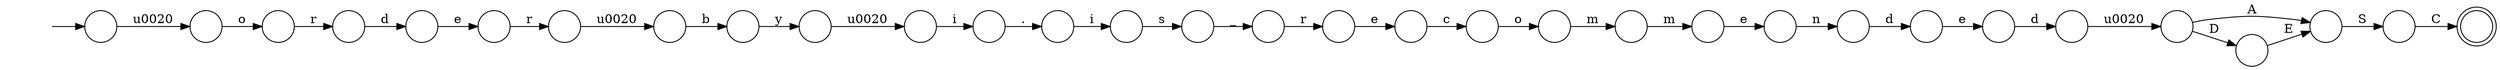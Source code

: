 digraph Automaton {
  rankdir = LR;
  0 [shape=circle,label=""];
  0 -> 1 [label="d"]
  1 [shape=circle,label=""];
  1 -> 13 [label="e"]
  2 [shape=circle,label=""];
  2 -> 10 [label="d"]
  3 [shape=circle,label=""];
  3 -> 19 [label="i"]
  4 [shape=circle,label=""];
  4 -> 28 [label="b"]
  5 [shape=circle,label=""];
  5 -> 30 [label="A"]
  5 -> 15 [label="D"]
  6 [shape=circle,label=""];
  6 -> 11 [label="c"]
  7 [shape=circle,label=""];
  7 -> 12 [label="s"]
  8 [shape=circle,label=""];
  8 -> 7 [label="i"]
  9 [shape=circle,label=""];
  9 -> 26 [label="n"]
  10 [shape=circle,label=""];
  10 -> 5 [label="\u0020"]
  11 [shape=circle,label=""];
  11 -> 29 [label="o"]
  12 [shape=circle,label=""];
  12 -> 23 [label="_"]
  13 [shape=circle,label=""];
  13 -> 27 [label="r"]
  14 [shape=circle,label=""];
  14 -> 25 [label="m"]
  15 [shape=circle,label=""];
  15 -> 30 [label="E"]
  16 [shape=circle,label=""];
  16 -> 6 [label="e"]
  17 [shape=circle,label=""];
  initial [shape=plaintext,label=""];
  initial -> 17
  17 -> 22 [label="\u0020"]
  18 [shape=doublecircle,label=""];
  19 [shape=circle,label=""];
  19 -> 8 [label="."]
  20 [shape=circle,label=""];
  20 -> 18 [label="C"]
  21 [shape=circle,label=""];
  21 -> 0 [label="r"]
  22 [shape=circle,label=""];
  22 -> 21 [label="o"]
  23 [shape=circle,label=""];
  23 -> 16 [label="r"]
  24 [shape=circle,label=""];
  24 -> 2 [label="e"]
  25 [shape=circle,label=""];
  25 -> 9 [label="e"]
  26 [shape=circle,label=""];
  26 -> 24 [label="d"]
  27 [shape=circle,label=""];
  27 -> 4 [label="\u0020"]
  28 [shape=circle,label=""];
  28 -> 31 [label="y"]
  29 [shape=circle,label=""];
  29 -> 14 [label="m"]
  30 [shape=circle,label=""];
  30 -> 20 [label="S"]
  31 [shape=circle,label=""];
  31 -> 3 [label="\u0020"]
}

